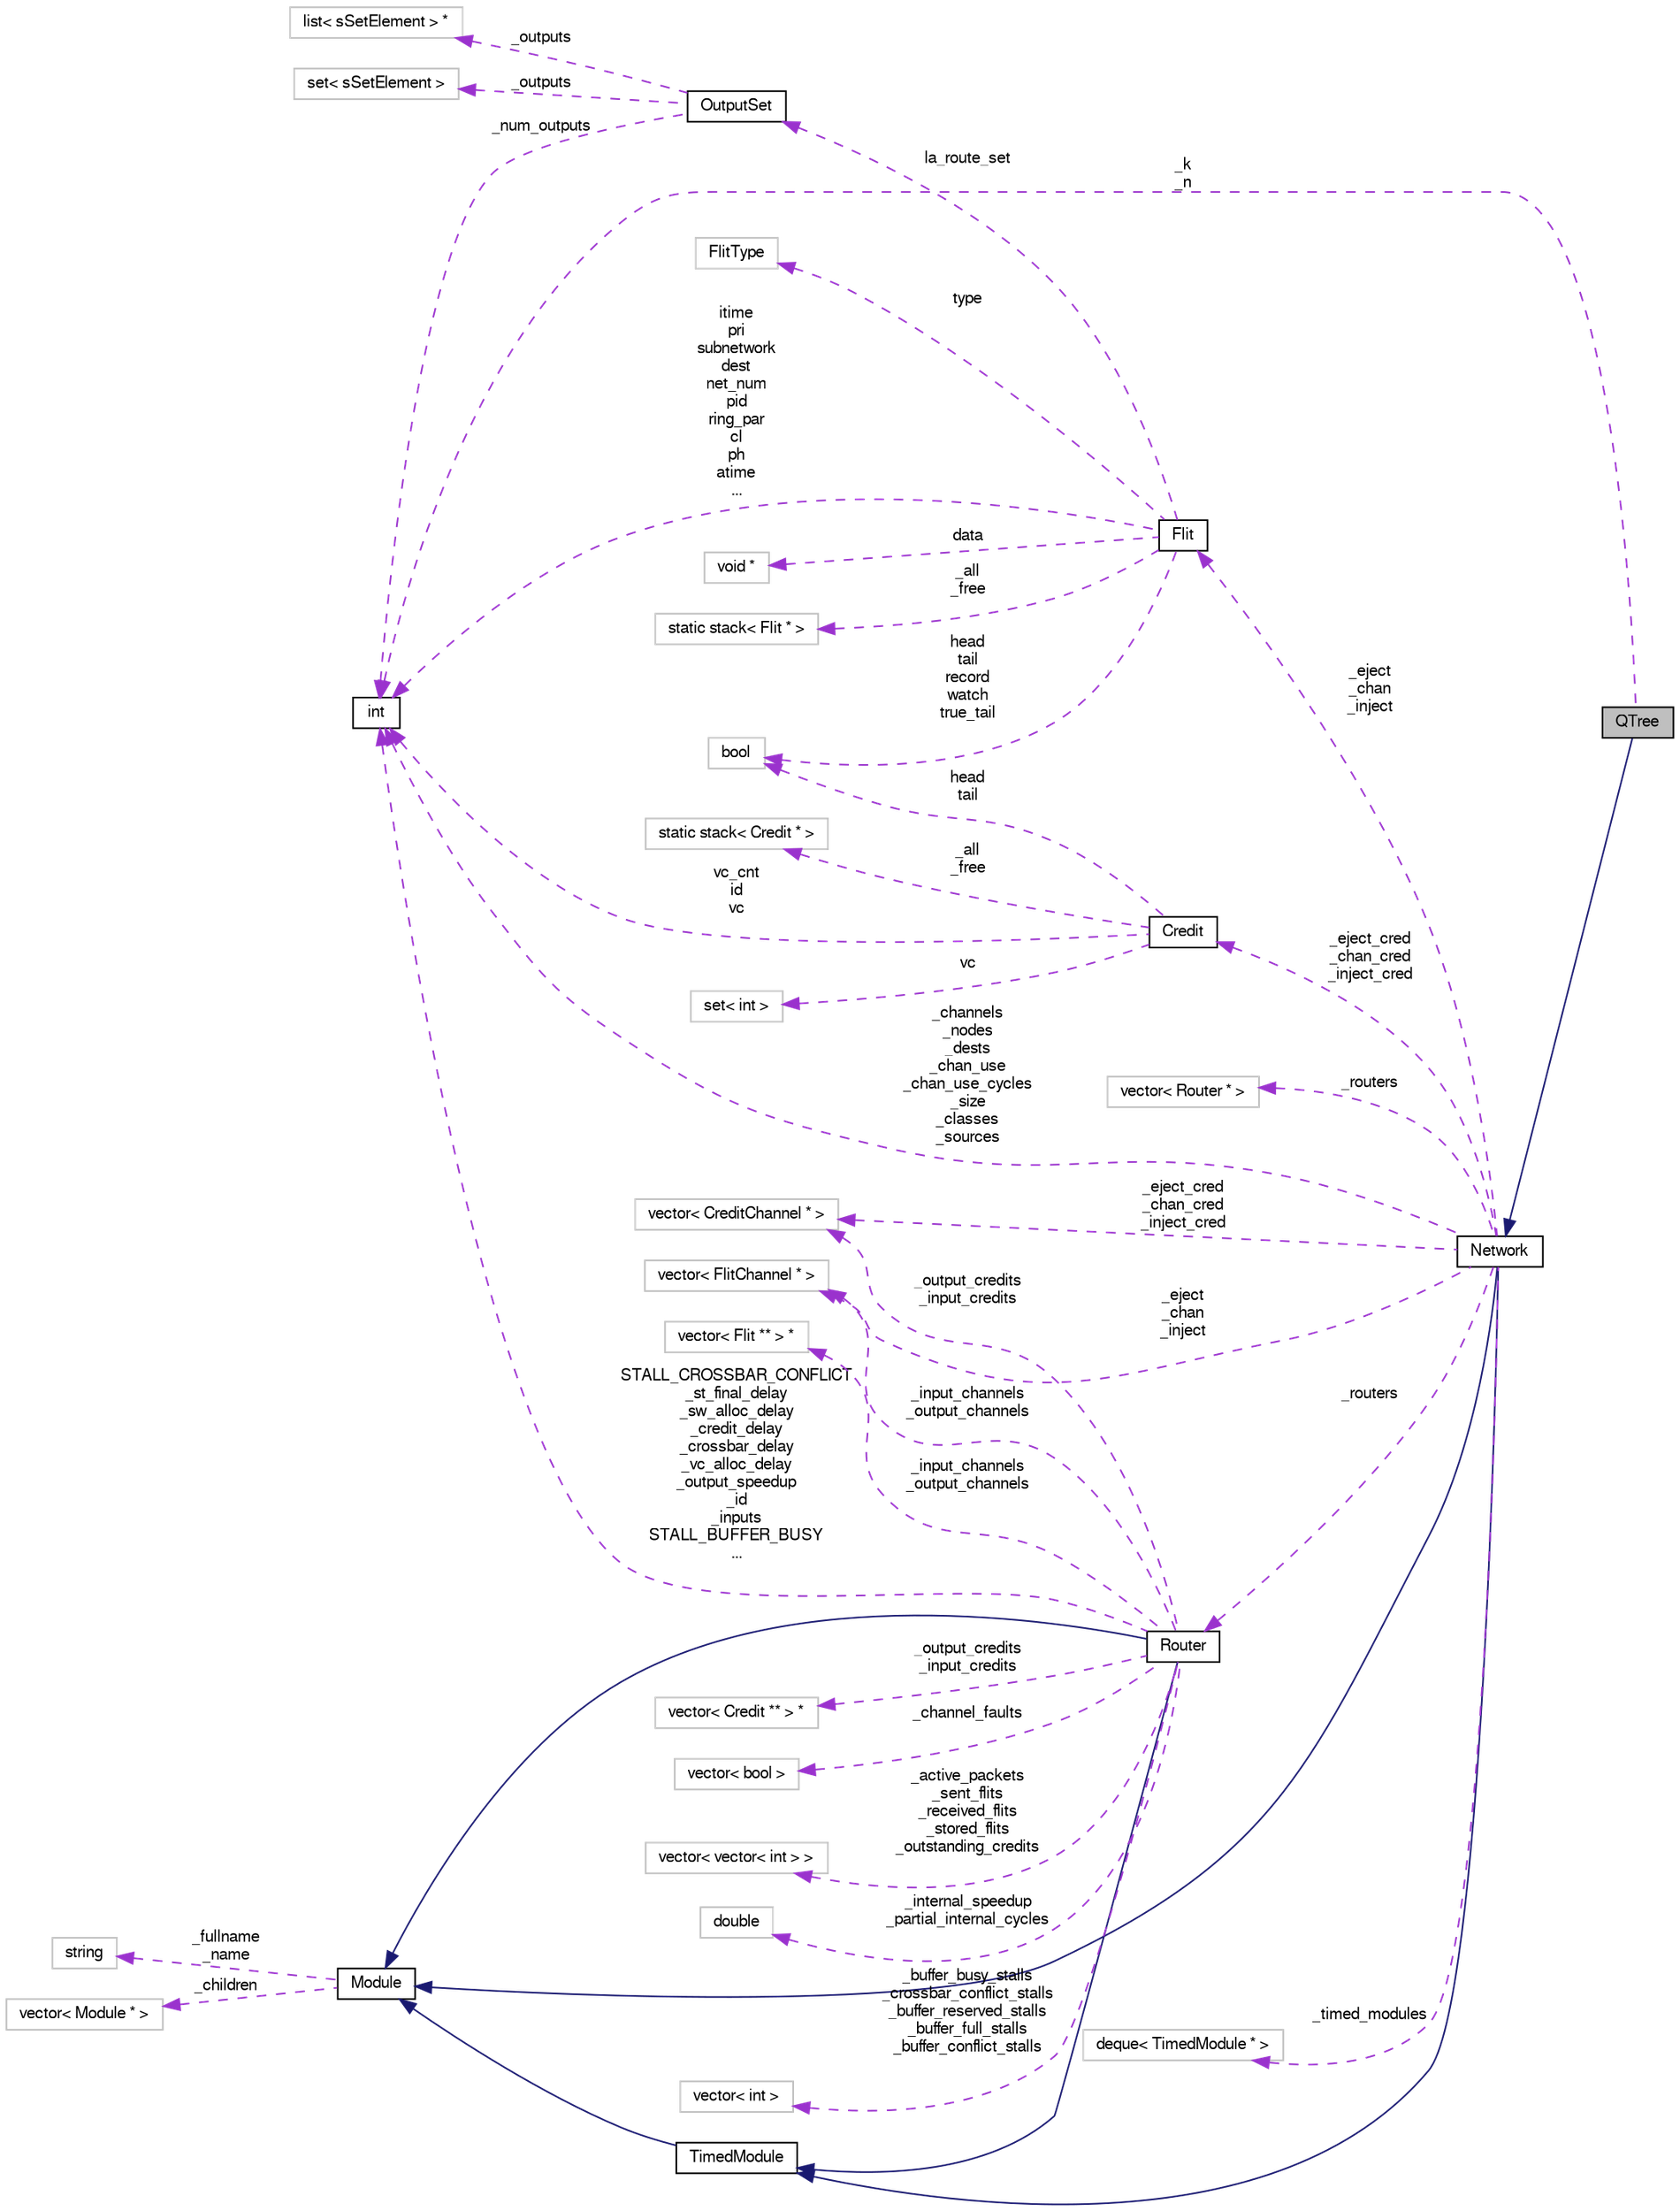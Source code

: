 digraph G
{
  bgcolor="transparent";
  edge [fontname="FreeSans",fontsize="10",labelfontname="FreeSans",labelfontsize="10"];
  node [fontname="FreeSans",fontsize="10",shape=record];
  rankdir=LR;
  Node1 [label="QTree",height=0.2,width=0.4,color="black", fillcolor="grey75", style="filled" fontcolor="black"];
  Node2 -> Node1 [dir=back,color="midnightblue",fontsize="10",style="solid",fontname="FreeSans"];
  Node2 [label="Network",height=0.2,width=0.4,color="black",URL="$classNetwork.html"];
  Node3 -> Node2 [dir=back,color="midnightblue",fontsize="10",style="solid",fontname="FreeSans"];
  Node3 [label="TimedModule",height=0.2,width=0.4,color="black",URL="$classTimedModule.html"];
  Node4 -> Node3 [dir=back,color="midnightblue",fontsize="10",style="solid",fontname="FreeSans"];
  Node4 [label="Module",height=0.2,width=0.4,color="black",URL="$classModule.html"];
  Node5 -> Node4 [dir=back,color="darkorchid3",fontsize="10",style="dashed",label="_fullname\n_name",fontname="FreeSans"];
  Node5 [label="string",height=0.2,width=0.4,color="grey75"];
  Node6 -> Node4 [dir=back,color="darkorchid3",fontsize="10",style="dashed",label="_children",fontname="FreeSans"];
  Node6 [label="vector\< Module * \>",height=0.2,width=0.4,color="grey75"];
  Node4 -> Node2 [dir=back,color="midnightblue",fontsize="10",style="solid",fontname="FreeSans"];
  Node7 -> Node2 [dir=back,color="darkorchid3",fontsize="10",style="dashed",label="_eject\n_chan\n_inject",fontname="FreeSans"];
  Node7 [label="vector\< FlitChannel * \>",height=0.2,width=0.4,color="grey75"];
  Node8 -> Node2 [dir=back,color="darkorchid3",fontsize="10",style="dashed",label="_timed_modules",fontname="FreeSans"];
  Node8 [label="deque\< TimedModule * \>",height=0.2,width=0.4,color="grey75"];
  Node9 -> Node2 [dir=back,color="darkorchid3",fontsize="10",style="dashed",label="_eject_cred\n_chan_cred\n_inject_cred",fontname="FreeSans"];
  Node9 [label="Credit",height=0.2,width=0.4,color="black",URL="$classCredit.html"];
  Node10 -> Node9 [dir=back,color="darkorchid3",fontsize="10",style="dashed",label="_all\n_free",fontname="FreeSans"];
  Node10 [label="static stack\< Credit * \>",height=0.2,width=0.4,color="grey75"];
  Node11 -> Node9 [dir=back,color="darkorchid3",fontsize="10",style="dashed",label="vc",fontname="FreeSans"];
  Node11 [label="set\< int \>",height=0.2,width=0.4,color="grey75"];
  Node12 -> Node9 [dir=back,color="darkorchid3",fontsize="10",style="dashed",label="vc_cnt\nid\nvc",fontname="FreeSans"];
  Node12 [label="int",height=0.2,width=0.4,color="black",URL="$classint.html"];
  Node13 -> Node9 [dir=back,color="darkorchid3",fontsize="10",style="dashed",label="head\ntail",fontname="FreeSans"];
  Node13 [label="bool",height=0.2,width=0.4,color="grey75"];
  Node14 -> Node2 [dir=back,color="darkorchid3",fontsize="10",style="dashed",label="_routers",fontname="FreeSans"];
  Node14 [label="Router",height=0.2,width=0.4,color="black",URL="$classRouter.html"];
  Node3 -> Node14 [dir=back,color="midnightblue",fontsize="10",style="solid",fontname="FreeSans"];
  Node4 -> Node14 [dir=back,color="midnightblue",fontsize="10",style="solid",fontname="FreeSans"];
  Node15 -> Node14 [dir=back,color="darkorchid3",fontsize="10",style="dashed",label="_active_packets\n_sent_flits\n_received_flits\n_stored_flits\n_outstanding_credits",fontname="FreeSans"];
  Node15 [label="vector\< vector\< int \> \>",height=0.2,width=0.4,color="grey75"];
  Node7 -> Node14 [dir=back,color="darkorchid3",fontsize="10",style="dashed",label="_input_channels\n_output_channels",fontname="FreeSans"];
  Node16 -> Node14 [dir=back,color="darkorchid3",fontsize="10",style="dashed",label="_internal_speedup\n_partial_internal_cycles",fontname="FreeSans"];
  Node16 [label="double",height=0.2,width=0.4,color="grey75"];
  Node17 -> Node14 [dir=back,color="darkorchid3",fontsize="10",style="dashed",label="_input_channels\n_output_channels",fontname="FreeSans"];
  Node17 [label="vector\< Flit ** \> *",height=0.2,width=0.4,color="grey75"];
  Node12 -> Node14 [dir=back,color="darkorchid3",fontsize="10",style="dashed",label="STALL_CROSSBAR_CONFLICT\n_st_final_delay\n_sw_alloc_delay\n_credit_delay\n_crossbar_delay\n_vc_alloc_delay\n_output_speedup\n_id\n_inputs\nSTALL_BUFFER_BUSY\n...",fontname="FreeSans"];
  Node18 -> Node14 [dir=back,color="darkorchid3",fontsize="10",style="dashed",label="_buffer_busy_stalls\n_crossbar_conflict_stalls\n_buffer_reserved_stalls\n_buffer_full_stalls\n_buffer_conflict_stalls",fontname="FreeSans"];
  Node18 [label="vector\< int \>",height=0.2,width=0.4,color="grey75"];
  Node19 -> Node14 [dir=back,color="darkorchid3",fontsize="10",style="dashed",label="_output_credits\n_input_credits",fontname="FreeSans"];
  Node19 [label="vector\< CreditChannel * \>",height=0.2,width=0.4,color="grey75"];
  Node20 -> Node14 [dir=back,color="darkorchid3",fontsize="10",style="dashed",label="_output_credits\n_input_credits",fontname="FreeSans"];
  Node20 [label="vector\< Credit ** \> *",height=0.2,width=0.4,color="grey75"];
  Node21 -> Node14 [dir=back,color="darkorchid3",fontsize="10",style="dashed",label="_channel_faults",fontname="FreeSans"];
  Node21 [label="vector\< bool \>",height=0.2,width=0.4,color="grey75"];
  Node22 -> Node2 [dir=back,color="darkorchid3",fontsize="10",style="dashed",label="_routers",fontname="FreeSans"];
  Node22 [label="vector\< Router * \>",height=0.2,width=0.4,color="grey75"];
  Node12 -> Node2 [dir=back,color="darkorchid3",fontsize="10",style="dashed",label="_channels\n_nodes\n_dests\n_chan_use\n_chan_use_cycles\n_size\n_classes\n_sources",fontname="FreeSans"];
  Node19 -> Node2 [dir=back,color="darkorchid3",fontsize="10",style="dashed",label="_eject_cred\n_chan_cred\n_inject_cred",fontname="FreeSans"];
  Node23 -> Node2 [dir=back,color="darkorchid3",fontsize="10",style="dashed",label="_eject\n_chan\n_inject",fontname="FreeSans"];
  Node23 [label="Flit",height=0.2,width=0.4,color="black",URL="$structFlit.html"];
  Node24 -> Node23 [dir=back,color="darkorchid3",fontsize="10",style="dashed",label="_all\n_free",fontname="FreeSans"];
  Node24 [label="static stack\< Flit * \>",height=0.2,width=0.4,color="grey75"];
  Node25 -> Node23 [dir=back,color="darkorchid3",fontsize="10",style="dashed",label="la_route_set",fontname="FreeSans"];
  Node25 [label="OutputSet",height=0.2,width=0.4,color="black",URL="$classOutputSet.html"];
  Node26 -> Node25 [dir=back,color="darkorchid3",fontsize="10",style="dashed",label="_outputs",fontname="FreeSans"];
  Node26 [label="list\< sSetElement \> *",height=0.2,width=0.4,color="grey75"];
  Node12 -> Node25 [dir=back,color="darkorchid3",fontsize="10",style="dashed",label="_num_outputs",fontname="FreeSans"];
  Node27 -> Node25 [dir=back,color="darkorchid3",fontsize="10",style="dashed",label="_outputs",fontname="FreeSans"];
  Node27 [label="set\< sSetElement \>",height=0.2,width=0.4,color="grey75"];
  Node12 -> Node23 [dir=back,color="darkorchid3",fontsize="10",style="dashed",label="itime\npri\nsubnetwork\ndest\nnet_num\npid\nring_par\ncl\nph\natime\n...",fontname="FreeSans"];
  Node13 -> Node23 [dir=back,color="darkorchid3",fontsize="10",style="dashed",label="head\ntail\nrecord\nwatch\ntrue_tail",fontname="FreeSans"];
  Node28 -> Node23 [dir=back,color="darkorchid3",fontsize="10",style="dashed",label="type",fontname="FreeSans"];
  Node28 [label="FlitType",height=0.2,width=0.4,color="grey75"];
  Node29 -> Node23 [dir=back,color="darkorchid3",fontsize="10",style="dashed",label="data",fontname="FreeSans"];
  Node29 [label="void *",height=0.2,width=0.4,color="grey75"];
  Node12 -> Node1 [dir=back,color="darkorchid3",fontsize="10",style="dashed",label="_k\n_n",fontname="FreeSans"];
}
